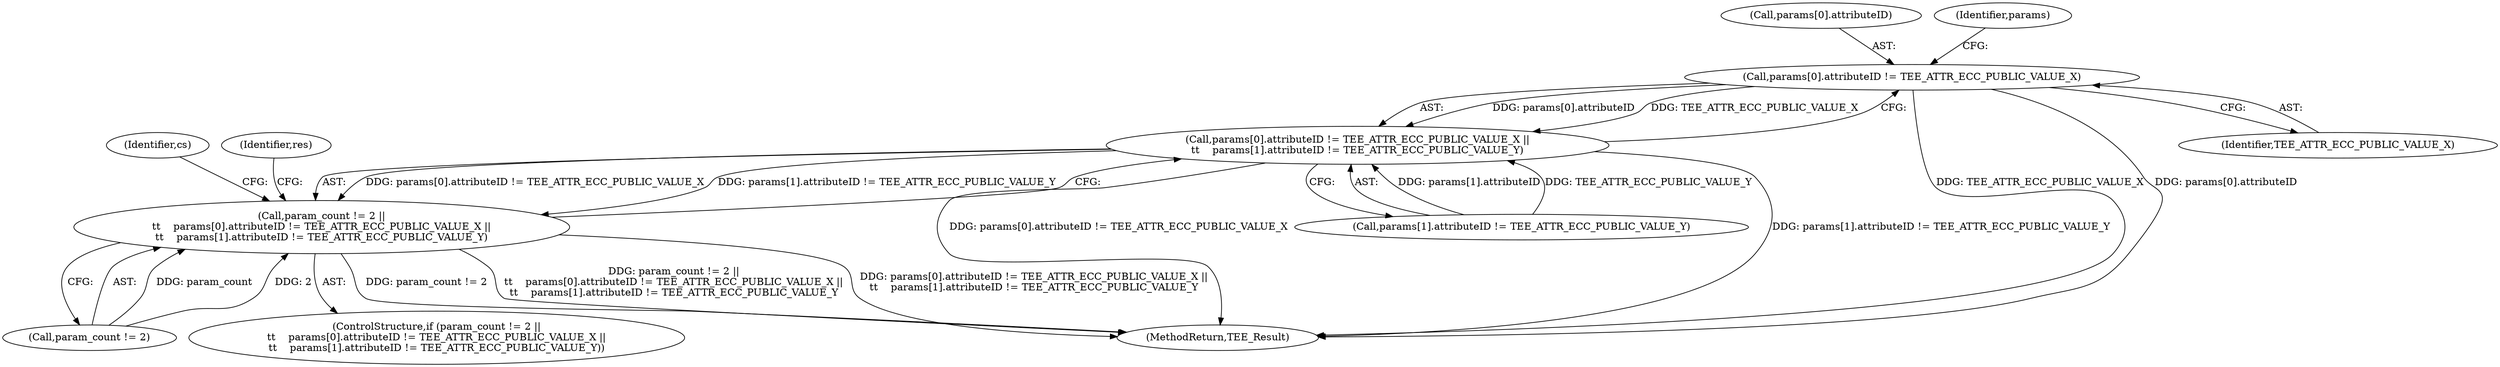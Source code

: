 digraph "0_optee_os_a637243270fc1faae16de059091795c32d86e65e@array" {
"1000380" [label="(Call,params[0].attributeID != TEE_ATTR_ECC_PUBLIC_VALUE_X)"];
"1000379" [label="(Call,params[0].attributeID != TEE_ATTR_ECC_PUBLIC_VALUE_X ||\n\t\t    params[1].attributeID != TEE_ATTR_ECC_PUBLIC_VALUE_Y)"];
"1000375" [label="(Call,param_count != 2 ||\n\t\t    params[0].attributeID != TEE_ATTR_ECC_PUBLIC_VALUE_X ||\n\t\t    params[1].attributeID != TEE_ATTR_ECC_PUBLIC_VALUE_Y)"];
"1000376" [label="(Call,param_count != 2)"];
"1000387" [label="(Call,params[1].attributeID != TEE_ATTR_ECC_PUBLIC_VALUE_Y)"];
"1000859" [label="(MethodReturn,TEE_Result)"];
"1000380" [label="(Call,params[0].attributeID != TEE_ATTR_ECC_PUBLIC_VALUE_X)"];
"1000401" [label="(Identifier,cs)"];
"1000374" [label="(ControlStructure,if (param_count != 2 ||\n\t\t    params[0].attributeID != TEE_ATTR_ECC_PUBLIC_VALUE_X ||\n\t\t    params[1].attributeID != TEE_ATTR_ECC_PUBLIC_VALUE_Y))"];
"1000386" [label="(Identifier,TEE_ATTR_ECC_PUBLIC_VALUE_X)"];
"1000379" [label="(Call,params[0].attributeID != TEE_ATTR_ECC_PUBLIC_VALUE_X ||\n\t\t    params[1].attributeID != TEE_ATTR_ECC_PUBLIC_VALUE_Y)"];
"1000381" [label="(Call,params[0].attributeID)"];
"1000390" [label="(Identifier,params)"];
"1000396" [label="(Identifier,res)"];
"1000375" [label="(Call,param_count != 2 ||\n\t\t    params[0].attributeID != TEE_ATTR_ECC_PUBLIC_VALUE_X ||\n\t\t    params[1].attributeID != TEE_ATTR_ECC_PUBLIC_VALUE_Y)"];
"1000380" -> "1000379"  [label="AST: "];
"1000380" -> "1000386"  [label="CFG: "];
"1000381" -> "1000380"  [label="AST: "];
"1000386" -> "1000380"  [label="AST: "];
"1000390" -> "1000380"  [label="CFG: "];
"1000379" -> "1000380"  [label="CFG: "];
"1000380" -> "1000859"  [label="DDG: TEE_ATTR_ECC_PUBLIC_VALUE_X"];
"1000380" -> "1000859"  [label="DDG: params[0].attributeID"];
"1000380" -> "1000379"  [label="DDG: params[0].attributeID"];
"1000380" -> "1000379"  [label="DDG: TEE_ATTR_ECC_PUBLIC_VALUE_X"];
"1000379" -> "1000375"  [label="AST: "];
"1000379" -> "1000387"  [label="CFG: "];
"1000387" -> "1000379"  [label="AST: "];
"1000375" -> "1000379"  [label="CFG: "];
"1000379" -> "1000859"  [label="DDG: params[0].attributeID != TEE_ATTR_ECC_PUBLIC_VALUE_X"];
"1000379" -> "1000859"  [label="DDG: params[1].attributeID != TEE_ATTR_ECC_PUBLIC_VALUE_Y"];
"1000379" -> "1000375"  [label="DDG: params[0].attributeID != TEE_ATTR_ECC_PUBLIC_VALUE_X"];
"1000379" -> "1000375"  [label="DDG: params[1].attributeID != TEE_ATTR_ECC_PUBLIC_VALUE_Y"];
"1000387" -> "1000379"  [label="DDG: params[1].attributeID"];
"1000387" -> "1000379"  [label="DDG: TEE_ATTR_ECC_PUBLIC_VALUE_Y"];
"1000375" -> "1000374"  [label="AST: "];
"1000375" -> "1000376"  [label="CFG: "];
"1000376" -> "1000375"  [label="AST: "];
"1000396" -> "1000375"  [label="CFG: "];
"1000401" -> "1000375"  [label="CFG: "];
"1000375" -> "1000859"  [label="DDG: param_count != 2"];
"1000375" -> "1000859"  [label="DDG: param_count != 2 ||\n\t\t    params[0].attributeID != TEE_ATTR_ECC_PUBLIC_VALUE_X ||\n\t\t    params[1].attributeID != TEE_ATTR_ECC_PUBLIC_VALUE_Y"];
"1000375" -> "1000859"  [label="DDG: params[0].attributeID != TEE_ATTR_ECC_PUBLIC_VALUE_X ||\n\t\t    params[1].attributeID != TEE_ATTR_ECC_PUBLIC_VALUE_Y"];
"1000376" -> "1000375"  [label="DDG: param_count"];
"1000376" -> "1000375"  [label="DDG: 2"];
}
